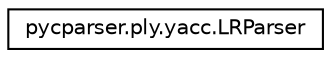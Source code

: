 digraph "Graphical Class Hierarchy"
{
 // LATEX_PDF_SIZE
  edge [fontname="Helvetica",fontsize="10",labelfontname="Helvetica",labelfontsize="10"];
  node [fontname="Helvetica",fontsize="10",shape=record];
  rankdir="LR";
  Node0 [label="pycparser.ply.yacc.LRParser",height=0.2,width=0.4,color="black", fillcolor="white", style="filled",URL="$classpycparser_1_1ply_1_1yacc_1_1LRParser.html",tooltip=" "];
}
